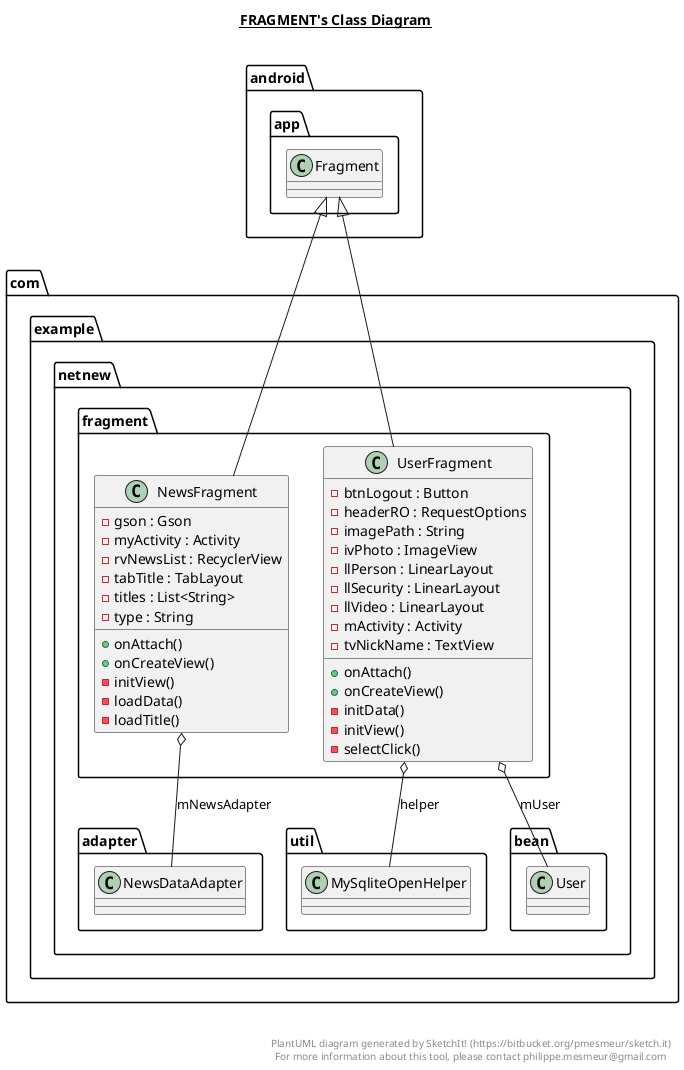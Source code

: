 @startuml

title __FRAGMENT's Class Diagram__\n

  namespace com.example.netnew {
    namespace fragment {
      class com.example.netnew.fragment.NewsFragment {
          - gson : Gson
          - myActivity : Activity
          - rvNewsList : RecyclerView
          - tabTitle : TabLayout
          - titles : List<String>
          - type : String
          + onAttach()
          + onCreateView()
          - initView()
          - loadData()
          - loadTitle()
      }
    }
  }
  

  namespace com.example.netnew {
    namespace fragment {
      class com.example.netnew.fragment.UserFragment {
          - btnLogout : Button
          - headerRO : RequestOptions
          - imagePath : String
          - ivPhoto : ImageView
          - llPerson : LinearLayout
          - llSecurity : LinearLayout
          - llVideo : LinearLayout
          - mActivity : Activity
          - tvNickName : TextView
          + onAttach()
          + onCreateView()
          - initData()
          - initView()
          - selectClick()
      }
    }
  }
  

  com.example.netnew.fragment.NewsFragment -up-|> android.app.Fragment
  com.example.netnew.fragment.NewsFragment o-- com.example.netnew.adapter.NewsDataAdapter : mNewsAdapter
  com.example.netnew.fragment.UserFragment -up-|> android.app.Fragment
  com.example.netnew.fragment.UserFragment o-- com.example.netnew.util.MySqliteOpenHelper : helper
  com.example.netnew.fragment.UserFragment o-- com.example.netnew.bean.User : mUser


right footer


PlantUML diagram generated by SketchIt! (https://bitbucket.org/pmesmeur/sketch.it)
For more information about this tool, please contact philippe.mesmeur@gmail.com
endfooter

@enduml
